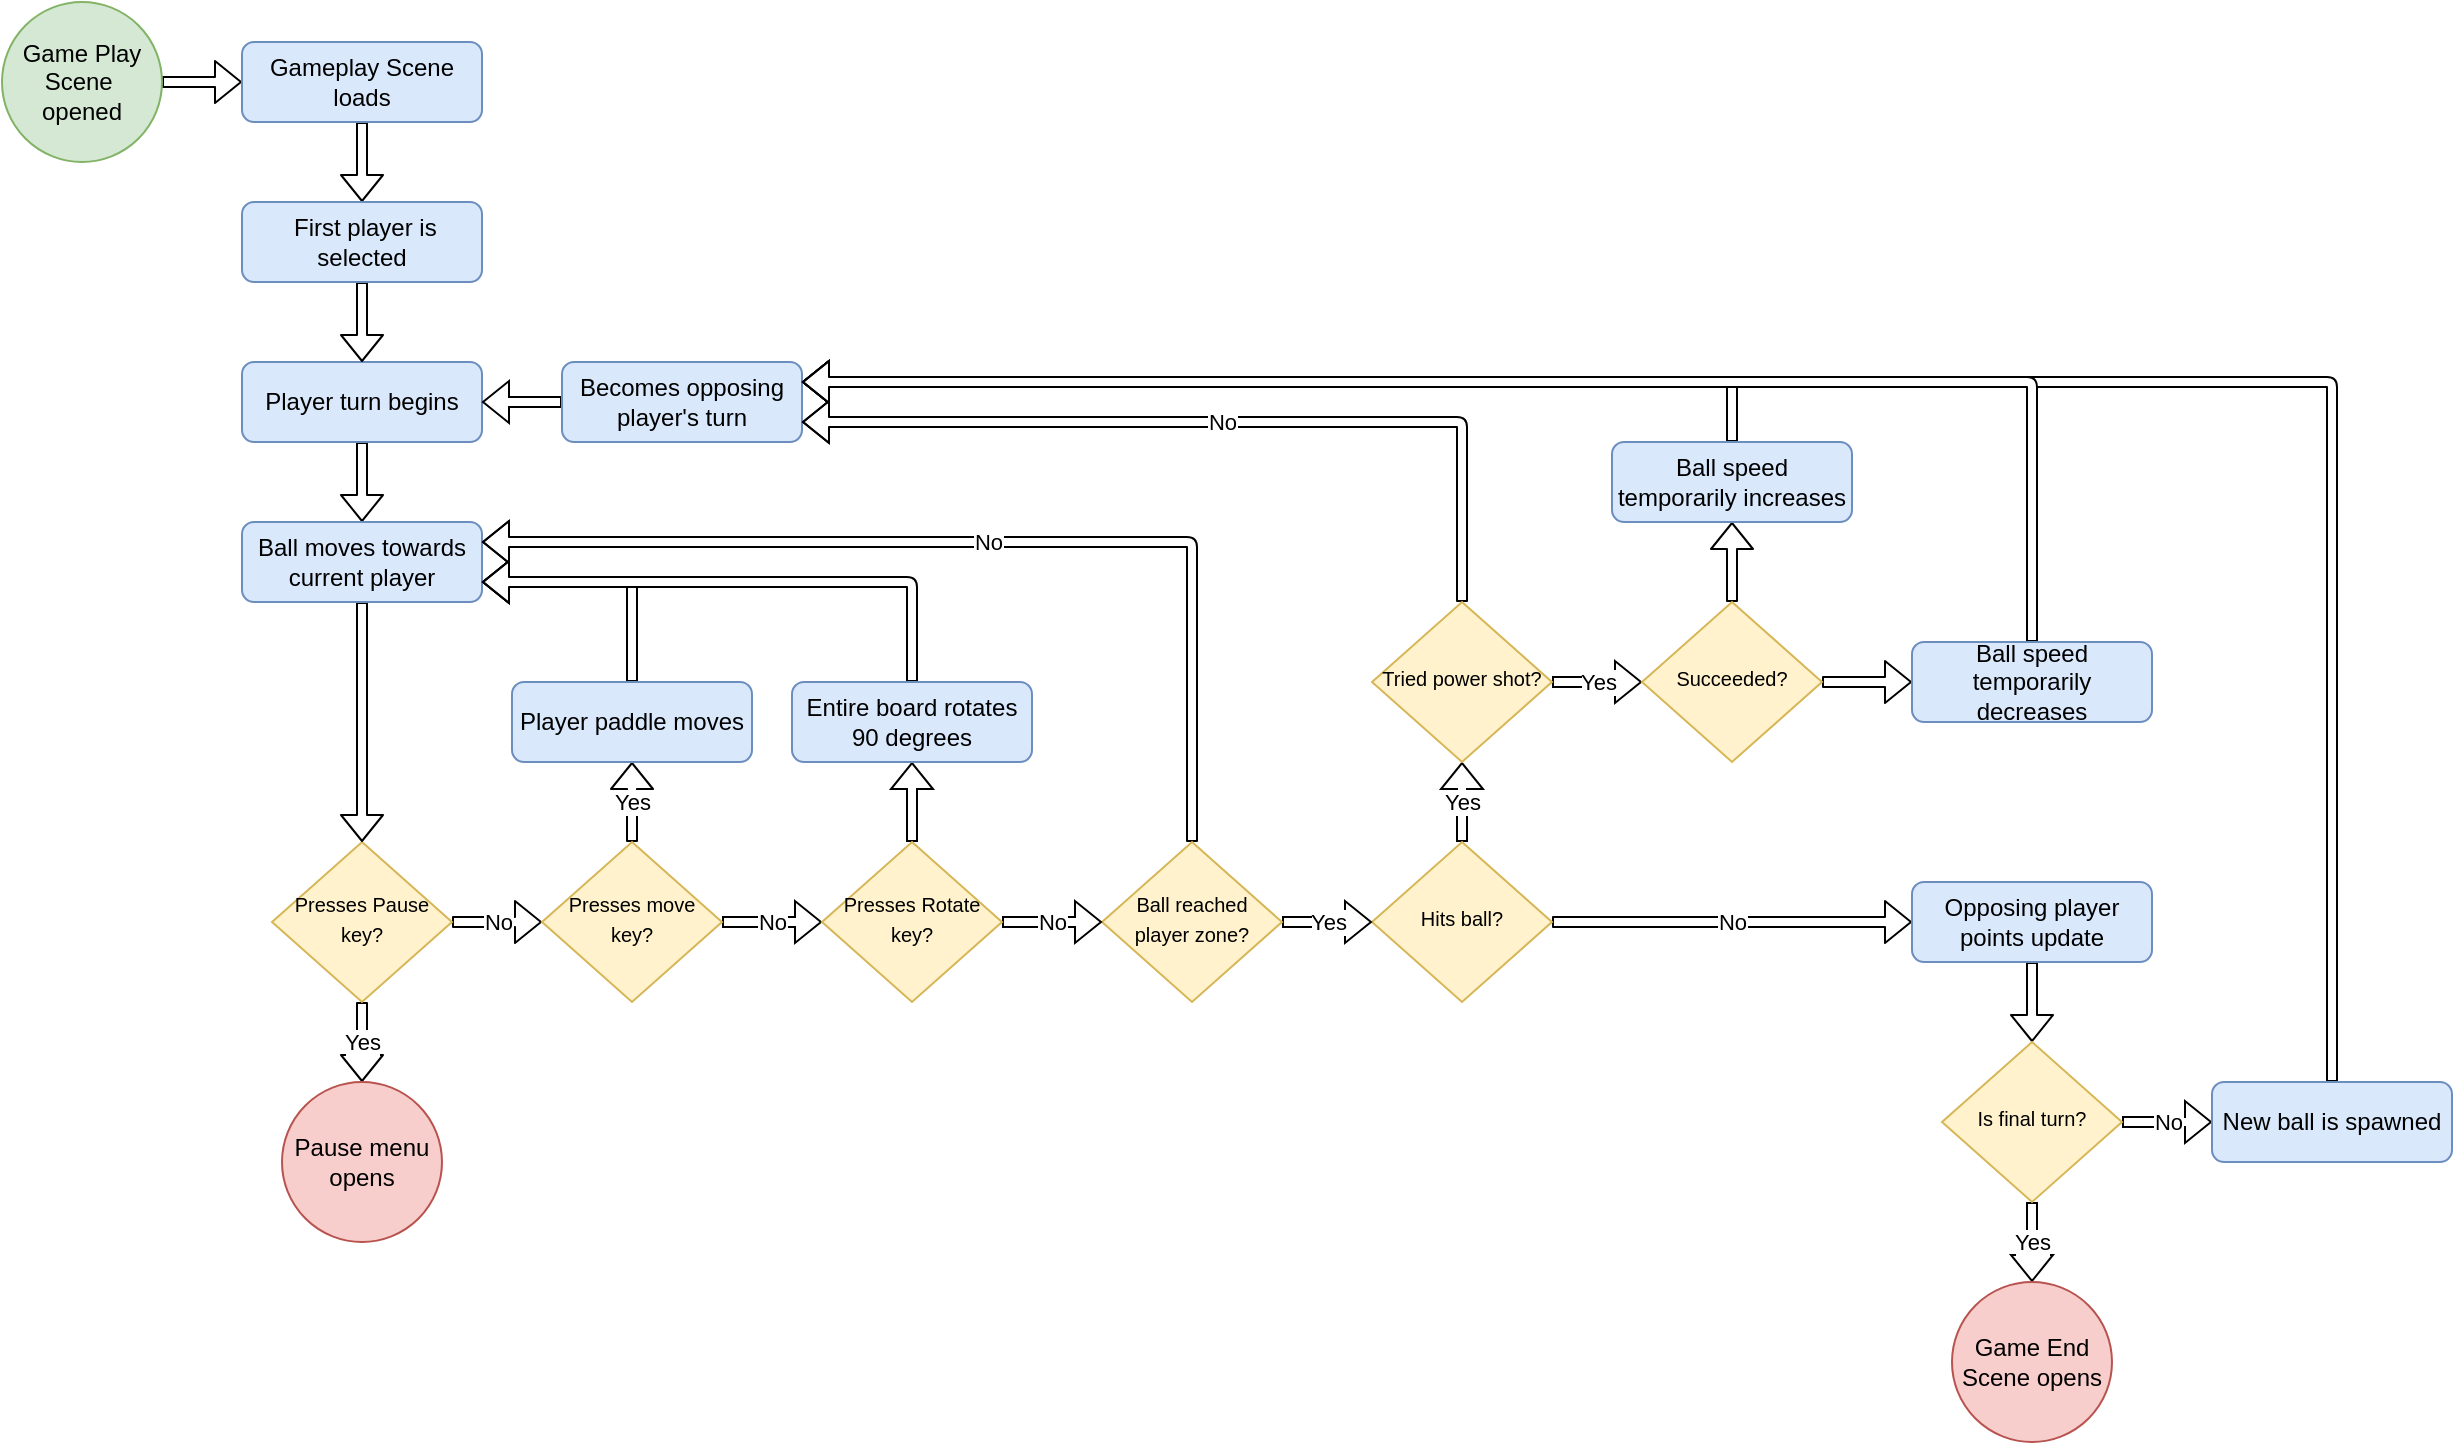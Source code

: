 <mxfile version="20.3.0" type="github">
  <diagram id="C5RBs43oDa-KdzZeNtuy" name="Page-1">
    <mxGraphModel dx="1673" dy="896" grid="1" gridSize="10" guides="1" tooltips="1" connect="1" arrows="1" fold="1" page="1" pageScale="1" pageWidth="827" pageHeight="1169" math="0" shadow="0">
      <root>
        <mxCell id="WIyWlLk6GJQsqaUBKTNV-0" />
        <mxCell id="WIyWlLk6GJQsqaUBKTNV-1" parent="WIyWlLk6GJQsqaUBKTNV-0" />
        <mxCell id="w46rc9Ggta0nKSejpY7C-8" style="edgeStyle=orthogonalEdgeStyle;rounded=1;orthogonalLoop=1;jettySize=auto;html=1;exitX=1;exitY=0.5;exitDx=0;exitDy=0;shape=flexArrow;endSize=4;width=5;endWidth=15;fillColor=default;" parent="WIyWlLk6GJQsqaUBKTNV-1" source="w46rc9Ggta0nKSejpY7C-0" target="w46rc9Ggta0nKSejpY7C-7" edge="1">
          <mxGeometry relative="1" as="geometry" />
        </mxCell>
        <mxCell id="w46rc9Ggta0nKSejpY7C-0" value="Game Play Scene&amp;nbsp;&lt;br&gt;opened" style="ellipse;whiteSpace=wrap;html=1;aspect=fixed;fillColor=#d5e8d4;strokeColor=#82b366;" parent="WIyWlLk6GJQsqaUBKTNV-1" vertex="1">
          <mxGeometry x="40" y="60" width="80" height="80" as="geometry" />
        </mxCell>
        <mxCell id="NA5cMDwMh_C78hmzZWPd-11" value="Yes" style="edgeStyle=orthogonalEdgeStyle;rounded=0;orthogonalLoop=1;jettySize=auto;html=1;shape=flexArrow;fillColor=default;endSize=4;width=5;endWidth=15;" parent="WIyWlLk6GJQsqaUBKTNV-1" source="w46rc9Ggta0nKSejpY7C-5" target="NA5cMDwMh_C78hmzZWPd-10" edge="1">
          <mxGeometry relative="1" as="geometry" />
        </mxCell>
        <mxCell id="NA5cMDwMh_C78hmzZWPd-22" value="No" style="edgeStyle=orthogonalEdgeStyle;rounded=1;orthogonalLoop=1;jettySize=auto;html=1;exitX=1;exitY=0.5;exitDx=0;exitDy=0;entryX=0;entryY=0.5;entryDx=0;entryDy=0;shape=flexArrow;endSize=4;width=5;endWidth=15;fillColor=default;" parent="WIyWlLk6GJQsqaUBKTNV-1" source="w46rc9Ggta0nKSejpY7C-5" target="Tm4pH8bPhfzeuyTJ1Fgy-13" edge="1">
          <mxGeometry relative="1" as="geometry" />
        </mxCell>
        <mxCell id="w46rc9Ggta0nKSejpY7C-5" value="&lt;span style=&quot;font-size: 10px&quot;&gt;Hits ball?&lt;/span&gt;" style="rhombus;whiteSpace=wrap;html=1;shadow=0;fontFamily=Helvetica;fontSize=12;align=center;strokeWidth=1;spacing=6;spacingTop=-4;fillColor=#fff2cc;strokeColor=#d6b656;" parent="WIyWlLk6GJQsqaUBKTNV-1" vertex="1">
          <mxGeometry x="725" y="480" width="90" height="80" as="geometry" />
        </mxCell>
        <mxCell id="Tm4pH8bPhfzeuyTJ1Fgy-6" value="" style="edgeStyle=orthogonalEdgeStyle;rounded=1;orthogonalLoop=1;jettySize=auto;html=1;shape=flexArrow;endSize=4;width=5;endWidth=15;fillColor=default;" parent="WIyWlLk6GJQsqaUBKTNV-1" source="w46rc9Ggta0nKSejpY7C-7" target="Tm4pH8bPhfzeuyTJ1Fgy-4" edge="1">
          <mxGeometry relative="1" as="geometry" />
        </mxCell>
        <mxCell id="w46rc9Ggta0nKSejpY7C-7" value="&lt;font style=&quot;font-size: 12px&quot;&gt;Gameplay Scene loads&lt;/font&gt;" style="rounded=1;whiteSpace=wrap;html=1;fillColor=#dae8fc;strokeColor=#6c8ebf;" parent="WIyWlLk6GJQsqaUBKTNV-1" vertex="1">
          <mxGeometry x="160" y="80" width="120" height="40" as="geometry" />
        </mxCell>
        <mxCell id="Tm4pH8bPhfzeuyTJ1Fgy-17" value="" style="edgeStyle=orthogonalEdgeStyle;rounded=1;orthogonalLoop=1;jettySize=auto;html=1;shape=flexArrow;endSize=4;width=5;endWidth=15;fillColor=default;" parent="WIyWlLk6GJQsqaUBKTNV-1" source="w46rc9Ggta0nKSejpY7C-31" target="Tm4pH8bPhfzeuyTJ1Fgy-16" edge="1">
          <mxGeometry relative="1" as="geometry" />
        </mxCell>
        <mxCell id="w46rc9Ggta0nKSejpY7C-31" value="Player turn begins" style="rounded=1;whiteSpace=wrap;html=1;fillColor=#dae8fc;strokeColor=#6c8ebf;" parent="WIyWlLk6GJQsqaUBKTNV-1" vertex="1">
          <mxGeometry x="160" y="240" width="120" height="40" as="geometry" />
        </mxCell>
        <mxCell id="Tm4pH8bPhfzeuyTJ1Fgy-42" style="edgeStyle=orthogonalEdgeStyle;rounded=0;orthogonalLoop=1;jettySize=auto;html=1;exitX=0;exitY=0.5;exitDx=0;exitDy=0;entryX=1;entryY=0.5;entryDx=0;entryDy=0;shape=flexArrow;endSize=4;width=5;endWidth=15;" parent="WIyWlLk6GJQsqaUBKTNV-1" source="Tm4pH8bPhfzeuyTJ1Fgy-0" target="w46rc9Ggta0nKSejpY7C-31" edge="1">
          <mxGeometry relative="1" as="geometry" />
        </mxCell>
        <mxCell id="Tm4pH8bPhfzeuyTJ1Fgy-0" value="Becomes opposing player&#39;s turn" style="rounded=1;whiteSpace=wrap;html=1;fillColor=#dae8fc;strokeColor=#6c8ebf;" parent="WIyWlLk6GJQsqaUBKTNV-1" vertex="1">
          <mxGeometry x="320" y="240" width="120" height="40" as="geometry" />
        </mxCell>
        <mxCell id="Tm4pH8bPhfzeuyTJ1Fgy-7" value="" style="edgeStyle=orthogonalEdgeStyle;rounded=1;orthogonalLoop=1;jettySize=auto;html=1;shape=flexArrow;endSize=4;width=5;endWidth=15;fillColor=default;" parent="WIyWlLk6GJQsqaUBKTNV-1" source="Tm4pH8bPhfzeuyTJ1Fgy-4" target="w46rc9Ggta0nKSejpY7C-31" edge="1">
          <mxGeometry relative="1" as="geometry" />
        </mxCell>
        <mxCell id="Tm4pH8bPhfzeuyTJ1Fgy-4" value="&lt;font style=&quot;font-size: 12px&quot;&gt;&amp;nbsp;First player is selected&lt;/font&gt;" style="rounded=1;whiteSpace=wrap;html=1;fillColor=#dae8fc;strokeColor=#6c8ebf;" parent="WIyWlLk6GJQsqaUBKTNV-1" vertex="1">
          <mxGeometry x="160" y="160" width="120" height="40" as="geometry" />
        </mxCell>
        <mxCell id="Tm4pH8bPhfzeuyTJ1Fgy-10" value="Yes" style="edgeStyle=orthogonalEdgeStyle;rounded=1;orthogonalLoop=1;jettySize=auto;html=1;exitX=0.5;exitY=1;exitDx=0;exitDy=0;shape=flexArrow;endSize=4;width=5;endWidth=15;fillColor=default;" parent="WIyWlLk6GJQsqaUBKTNV-1" source="Tm4pH8bPhfzeuyTJ1Fgy-8" target="Tm4pH8bPhfzeuyTJ1Fgy-9" edge="1">
          <mxGeometry relative="1" as="geometry" />
        </mxCell>
        <mxCell id="Tm4pH8bPhfzeuyTJ1Fgy-27" value="No" style="edgeStyle=orthogonalEdgeStyle;rounded=1;orthogonalLoop=1;jettySize=auto;html=1;exitX=1;exitY=0.5;exitDx=0;exitDy=0;entryX=0;entryY=0.5;entryDx=0;entryDy=0;shape=flexArrow;endSize=4;width=5;endWidth=15;fillColor=default;" parent="WIyWlLk6GJQsqaUBKTNV-1" source="Tm4pH8bPhfzeuyTJ1Fgy-8" target="Tm4pH8bPhfzeuyTJ1Fgy-25" edge="1">
          <mxGeometry relative="1" as="geometry" />
        </mxCell>
        <mxCell id="Tm4pH8bPhfzeuyTJ1Fgy-8" value="&lt;span style=&quot;font-size: 10px&quot;&gt;Presses Pause key?&lt;/span&gt;" style="rhombus;whiteSpace=wrap;html=1;shadow=0;fontFamily=Helvetica;fontSize=12;align=center;strokeWidth=1;spacing=6;spacingTop=-4;fillColor=#fff2cc;strokeColor=#d6b656;" parent="WIyWlLk6GJQsqaUBKTNV-1" vertex="1">
          <mxGeometry x="175" y="480" width="90" height="80" as="geometry" />
        </mxCell>
        <mxCell id="Tm4pH8bPhfzeuyTJ1Fgy-9" value="Pause menu opens" style="ellipse;whiteSpace=wrap;html=1;aspect=fixed;fillColor=#f8cecc;strokeColor=#b85450;" parent="WIyWlLk6GJQsqaUBKTNV-1" vertex="1">
          <mxGeometry x="180" y="600" width="80" height="80" as="geometry" />
        </mxCell>
        <mxCell id="Tm4pH8bPhfzeuyTJ1Fgy-21" value="" style="edgeStyle=orthogonalEdgeStyle;rounded=1;orthogonalLoop=1;jettySize=auto;html=1;shape=flexArrow;endSize=4;width=5;endWidth=15;fillColor=default;" parent="WIyWlLk6GJQsqaUBKTNV-1" source="Tm4pH8bPhfzeuyTJ1Fgy-13" target="Tm4pH8bPhfzeuyTJ1Fgy-20" edge="1">
          <mxGeometry relative="1" as="geometry" />
        </mxCell>
        <mxCell id="Tm4pH8bPhfzeuyTJ1Fgy-13" value="Opposing player points update" style="rounded=1;whiteSpace=wrap;html=1;fillColor=#dae8fc;strokeColor=#6c8ebf;" parent="WIyWlLk6GJQsqaUBKTNV-1" vertex="1">
          <mxGeometry x="995" y="500" width="120" height="40" as="geometry" />
        </mxCell>
        <mxCell id="Tm4pH8bPhfzeuyTJ1Fgy-18" style="edgeStyle=orthogonalEdgeStyle;rounded=1;orthogonalLoop=1;jettySize=auto;html=1;exitX=0.5;exitY=1;exitDx=0;exitDy=0;entryX=0.5;entryY=0;entryDx=0;entryDy=0;shape=flexArrow;endSize=4;width=5;endWidth=15;fillColor=default;" parent="WIyWlLk6GJQsqaUBKTNV-1" source="Tm4pH8bPhfzeuyTJ1Fgy-16" target="Tm4pH8bPhfzeuyTJ1Fgy-8" edge="1">
          <mxGeometry relative="1" as="geometry">
            <mxPoint x="220" y="400" as="targetPoint" />
          </mxGeometry>
        </mxCell>
        <mxCell id="Tm4pH8bPhfzeuyTJ1Fgy-16" value="Ball moves towards current player" style="rounded=1;whiteSpace=wrap;html=1;fillColor=#dae8fc;strokeColor=#6c8ebf;" parent="WIyWlLk6GJQsqaUBKTNV-1" vertex="1">
          <mxGeometry x="160" y="320" width="120" height="40" as="geometry" />
        </mxCell>
        <mxCell id="Tm4pH8bPhfzeuyTJ1Fgy-24" value="Yes" style="edgeStyle=orthogonalEdgeStyle;rounded=0;orthogonalLoop=1;jettySize=auto;html=1;shape=flexArrow;fillColor=default;endSize=4;width=5;endWidth=15;" parent="WIyWlLk6GJQsqaUBKTNV-1" source="Tm4pH8bPhfzeuyTJ1Fgy-20" target="Tm4pH8bPhfzeuyTJ1Fgy-23" edge="1">
          <mxGeometry relative="1" as="geometry" />
        </mxCell>
        <mxCell id="Tm4pH8bPhfzeuyTJ1Fgy-40" value="No" style="edgeStyle=orthogonalEdgeStyle;rounded=0;orthogonalLoop=1;jettySize=auto;html=1;shape=flexArrow;fillColor=default;endSize=4;width=5;endWidth=15;" parent="WIyWlLk6GJQsqaUBKTNV-1" source="Tm4pH8bPhfzeuyTJ1Fgy-20" target="Tm4pH8bPhfzeuyTJ1Fgy-38" edge="1">
          <mxGeometry relative="1" as="geometry" />
        </mxCell>
        <mxCell id="Tm4pH8bPhfzeuyTJ1Fgy-20" value="&lt;span style=&quot;font-size: 10px&quot;&gt;Is final turn?&lt;/span&gt;" style="rhombus;whiteSpace=wrap;html=1;shadow=0;fontFamily=Helvetica;fontSize=12;align=center;strokeWidth=1;spacing=6;spacingTop=-4;fillColor=#fff2cc;strokeColor=#d6b656;" parent="WIyWlLk6GJQsqaUBKTNV-1" vertex="1">
          <mxGeometry x="1010" y="580" width="90" height="80" as="geometry" />
        </mxCell>
        <mxCell id="Tm4pH8bPhfzeuyTJ1Fgy-23" value="Game End Scene opens" style="ellipse;whiteSpace=wrap;html=1;aspect=fixed;fillColor=#f8cecc;strokeColor=#b85450;" parent="WIyWlLk6GJQsqaUBKTNV-1" vertex="1">
          <mxGeometry x="1015" y="700" width="80" height="80" as="geometry" />
        </mxCell>
        <mxCell id="Tm4pH8bPhfzeuyTJ1Fgy-26" value="Yes" style="edgeStyle=orthogonalEdgeStyle;rounded=1;orthogonalLoop=1;jettySize=auto;html=1;exitX=0.5;exitY=0;exitDx=0;exitDy=0;entryX=0.5;entryY=1;entryDx=0;entryDy=0;shape=flexArrow;endSize=4;width=5;endWidth=15;fillColor=default;" parent="WIyWlLk6GJQsqaUBKTNV-1" source="Tm4pH8bPhfzeuyTJ1Fgy-25" target="NA5cMDwMh_C78hmzZWPd-4" edge="1">
          <mxGeometry relative="1" as="geometry">
            <mxPoint x="355" y="440" as="targetPoint" />
          </mxGeometry>
        </mxCell>
        <mxCell id="NA5cMDwMh_C78hmzZWPd-1" value="No" style="edgeStyle=orthogonalEdgeStyle;rounded=0;orthogonalLoop=1;jettySize=auto;html=1;exitX=1;exitY=0.5;exitDx=0;exitDy=0;shape=flexArrow;fillColor=default;endSize=4;width=5;endWidth=15;" parent="WIyWlLk6GJQsqaUBKTNV-1" source="Tm4pH8bPhfzeuyTJ1Fgy-25" target="NA5cMDwMh_C78hmzZWPd-0" edge="1">
          <mxGeometry relative="1" as="geometry" />
        </mxCell>
        <mxCell id="Tm4pH8bPhfzeuyTJ1Fgy-25" value="&lt;span style=&quot;font-size: 10px&quot;&gt;Presses move key?&lt;/span&gt;" style="rhombus;whiteSpace=wrap;html=1;shadow=0;fontFamily=Helvetica;fontSize=12;align=center;strokeWidth=1;spacing=6;spacingTop=-4;fillColor=#fff2cc;strokeColor=#d6b656;" parent="WIyWlLk6GJQsqaUBKTNV-1" vertex="1">
          <mxGeometry x="310" y="480" width="90" height="80" as="geometry" />
        </mxCell>
        <mxCell id="Tm4pH8bPhfzeuyTJ1Fgy-33" value="Yes" style="edgeStyle=orthogonalEdgeStyle;rounded=0;orthogonalLoop=1;jettySize=auto;html=1;shape=flexArrow;fillColor=default;endSize=4;width=5;endWidth=15;" parent="WIyWlLk6GJQsqaUBKTNV-1" source="Tm4pH8bPhfzeuyTJ1Fgy-31" target="w46rc9Ggta0nKSejpY7C-5" edge="1">
          <mxGeometry relative="1" as="geometry" />
        </mxCell>
        <mxCell id="Tm4pH8bPhfzeuyTJ1Fgy-34" value="No" style="edgeStyle=orthogonalEdgeStyle;rounded=1;orthogonalLoop=1;jettySize=auto;html=1;exitX=0.5;exitY=0;exitDx=0;exitDy=0;entryX=1;entryY=0.25;entryDx=0;entryDy=0;shape=flexArrow;endSize=4;width=5;endWidth=15;fillColor=default;" parent="WIyWlLk6GJQsqaUBKTNV-1" source="Tm4pH8bPhfzeuyTJ1Fgy-31" target="Tm4pH8bPhfzeuyTJ1Fgy-16" edge="1">
          <mxGeometry relative="1" as="geometry" />
        </mxCell>
        <mxCell id="Tm4pH8bPhfzeuyTJ1Fgy-31" value="&lt;span style=&quot;font-size: 10px&quot;&gt;Ball reached player zone?&lt;/span&gt;" style="rhombus;whiteSpace=wrap;html=1;shadow=0;fontFamily=Helvetica;fontSize=12;align=center;strokeWidth=1;spacing=6;spacingTop=-4;fillColor=#fff2cc;strokeColor=#d6b656;" parent="WIyWlLk6GJQsqaUBKTNV-1" vertex="1">
          <mxGeometry x="590" y="480" width="90" height="80" as="geometry" />
        </mxCell>
        <mxCell id="Tm4pH8bPhfzeuyTJ1Fgy-41" style="edgeStyle=orthogonalEdgeStyle;rounded=1;orthogonalLoop=1;jettySize=auto;html=1;entryX=1;entryY=0.25;entryDx=0;entryDy=0;exitX=0.5;exitY=0;exitDx=0;exitDy=0;shape=flexArrow;endSize=4;width=5;endWidth=15;fillColor=default;" parent="WIyWlLk6GJQsqaUBKTNV-1" source="Tm4pH8bPhfzeuyTJ1Fgy-38" target="Tm4pH8bPhfzeuyTJ1Fgy-0" edge="1">
          <mxGeometry relative="1" as="geometry">
            <Array as="points">
              <mxPoint x="1205" y="250" />
            </Array>
            <mxPoint x="580" y="250" as="targetPoint" />
          </mxGeometry>
        </mxCell>
        <mxCell id="Tm4pH8bPhfzeuyTJ1Fgy-38" value="New ball is spawned" style="rounded=1;whiteSpace=wrap;html=1;fillColor=#dae8fc;strokeColor=#6c8ebf;" parent="WIyWlLk6GJQsqaUBKTNV-1" vertex="1">
          <mxGeometry x="1145" y="600" width="120" height="40" as="geometry" />
        </mxCell>
        <mxCell id="NA5cMDwMh_C78hmzZWPd-2" value="No" style="edgeStyle=orthogonalEdgeStyle;rounded=0;orthogonalLoop=1;jettySize=auto;html=1;exitX=1;exitY=0.5;exitDx=0;exitDy=0;entryX=0;entryY=0.5;entryDx=0;entryDy=0;shape=flexArrow;fillColor=default;endSize=4;width=5;endWidth=15;" parent="WIyWlLk6GJQsqaUBKTNV-1" source="NA5cMDwMh_C78hmzZWPd-0" target="Tm4pH8bPhfzeuyTJ1Fgy-31" edge="1">
          <mxGeometry relative="1" as="geometry" />
        </mxCell>
        <mxCell id="NA5cMDwMh_C78hmzZWPd-6" value="" style="edgeStyle=orthogonalEdgeStyle;rounded=0;orthogonalLoop=1;jettySize=auto;html=1;shape=flexArrow;endSize=4;width=5;endWidth=15;" parent="WIyWlLk6GJQsqaUBKTNV-1" source="NA5cMDwMh_C78hmzZWPd-0" target="NA5cMDwMh_C78hmzZWPd-5" edge="1">
          <mxGeometry relative="1" as="geometry" />
        </mxCell>
        <mxCell id="NA5cMDwMh_C78hmzZWPd-0" value="&lt;span style=&quot;font-size: 10px&quot;&gt;Presses Rotate key?&lt;/span&gt;" style="rhombus;whiteSpace=wrap;html=1;shadow=0;fontFamily=Helvetica;fontSize=12;align=center;strokeWidth=1;spacing=6;spacingTop=-4;fillColor=#fff2cc;strokeColor=#d6b656;" parent="WIyWlLk6GJQsqaUBKTNV-1" vertex="1">
          <mxGeometry x="450" y="480" width="90" height="80" as="geometry" />
        </mxCell>
        <mxCell id="NA5cMDwMh_C78hmzZWPd-7" style="edgeStyle=orthogonalEdgeStyle;rounded=1;orthogonalLoop=1;jettySize=auto;html=1;exitX=0.5;exitY=0;exitDx=0;exitDy=0;entryX=1;entryY=0.75;entryDx=0;entryDy=0;shape=flexArrow;endSize=4;width=5;endWidth=15;fillColor=default;" parent="WIyWlLk6GJQsqaUBKTNV-1" source="NA5cMDwMh_C78hmzZWPd-4" target="Tm4pH8bPhfzeuyTJ1Fgy-16" edge="1">
          <mxGeometry relative="1" as="geometry" />
        </mxCell>
        <mxCell id="NA5cMDwMh_C78hmzZWPd-4" value="Player paddle moves" style="rounded=1;whiteSpace=wrap;html=1;fillColor=#dae8fc;strokeColor=#6c8ebf;" parent="WIyWlLk6GJQsqaUBKTNV-1" vertex="1">
          <mxGeometry x="295" y="400" width="120" height="40" as="geometry" />
        </mxCell>
        <mxCell id="NA5cMDwMh_C78hmzZWPd-8" style="edgeStyle=orthogonalEdgeStyle;rounded=1;orthogonalLoop=1;jettySize=auto;html=1;exitX=0.5;exitY=0;exitDx=0;exitDy=0;shape=flexArrow;endSize=4;width=5;endWidth=15;fillColor=default;" parent="WIyWlLk6GJQsqaUBKTNV-1" source="NA5cMDwMh_C78hmzZWPd-5" edge="1">
          <mxGeometry relative="1" as="geometry">
            <mxPoint x="280" y="350.0" as="targetPoint" />
            <Array as="points">
              <mxPoint x="495" y="350" />
            </Array>
          </mxGeometry>
        </mxCell>
        <mxCell id="NA5cMDwMh_C78hmzZWPd-5" value="Entire board rotates 90 degrees" style="rounded=1;whiteSpace=wrap;html=1;fillColor=#dae8fc;strokeColor=#6c8ebf;" parent="WIyWlLk6GJQsqaUBKTNV-1" vertex="1">
          <mxGeometry x="435" y="400" width="120" height="40" as="geometry" />
        </mxCell>
        <mxCell id="NA5cMDwMh_C78hmzZWPd-13" value="Yes" style="edgeStyle=orthogonalEdgeStyle;rounded=0;orthogonalLoop=1;jettySize=auto;html=1;shape=flexArrow;fillColor=default;endSize=4;width=5;endWidth=15;" parent="WIyWlLk6GJQsqaUBKTNV-1" source="NA5cMDwMh_C78hmzZWPd-10" target="NA5cMDwMh_C78hmzZWPd-12" edge="1">
          <mxGeometry relative="1" as="geometry" />
        </mxCell>
        <mxCell id="NA5cMDwMh_C78hmzZWPd-14" value="No" style="edgeStyle=orthogonalEdgeStyle;rounded=1;orthogonalLoop=1;jettySize=auto;html=1;exitX=0.5;exitY=0;exitDx=0;exitDy=0;entryX=1;entryY=0.75;entryDx=0;entryDy=0;shape=flexArrow;endSize=4;width=5;endWidth=15;fillColor=default;" parent="WIyWlLk6GJQsqaUBKTNV-1" source="NA5cMDwMh_C78hmzZWPd-10" target="Tm4pH8bPhfzeuyTJ1Fgy-0" edge="1">
          <mxGeometry relative="1" as="geometry" />
        </mxCell>
        <mxCell id="NA5cMDwMh_C78hmzZWPd-10" value="&lt;span style=&quot;font-size: 10px&quot;&gt;Tried power shot?&lt;/span&gt;" style="rhombus;whiteSpace=wrap;html=1;shadow=0;fontFamily=Helvetica;fontSize=12;align=center;strokeWidth=1;spacing=6;spacingTop=-4;fillColor=#fff2cc;strokeColor=#d6b656;" parent="WIyWlLk6GJQsqaUBKTNV-1" vertex="1">
          <mxGeometry x="725" y="360" width="90" height="80" as="geometry" />
        </mxCell>
        <mxCell id="NA5cMDwMh_C78hmzZWPd-18" value="" style="edgeStyle=orthogonalEdgeStyle;rounded=1;orthogonalLoop=1;jettySize=auto;html=1;shape=flexArrow;endSize=4;width=5;endWidth=15;fillColor=default;" parent="WIyWlLk6GJQsqaUBKTNV-1" source="NA5cMDwMh_C78hmzZWPd-12" target="NA5cMDwMh_C78hmzZWPd-15" edge="1">
          <mxGeometry relative="1" as="geometry" />
        </mxCell>
        <mxCell id="NA5cMDwMh_C78hmzZWPd-19" value="" style="edgeStyle=orthogonalEdgeStyle;rounded=1;orthogonalLoop=1;jettySize=auto;html=1;shape=flexArrow;endSize=4;width=5;endWidth=15;fillColor=default;" parent="WIyWlLk6GJQsqaUBKTNV-1" source="NA5cMDwMh_C78hmzZWPd-12" target="NA5cMDwMh_C78hmzZWPd-16" edge="1">
          <mxGeometry relative="1" as="geometry" />
        </mxCell>
        <mxCell id="NA5cMDwMh_C78hmzZWPd-12" value="&lt;span style=&quot;font-size: 10px&quot;&gt;Succeeded?&lt;/span&gt;" style="rhombus;whiteSpace=wrap;html=1;shadow=0;fontFamily=Helvetica;fontSize=12;align=center;strokeWidth=1;spacing=6;spacingTop=-4;fillColor=#fff2cc;strokeColor=#d6b656;" parent="WIyWlLk6GJQsqaUBKTNV-1" vertex="1">
          <mxGeometry x="860" y="360" width="90" height="80" as="geometry" />
        </mxCell>
        <mxCell id="NA5cMDwMh_C78hmzZWPd-20" style="edgeStyle=orthogonalEdgeStyle;rounded=1;orthogonalLoop=1;jettySize=auto;html=1;exitX=0.5;exitY=0;exitDx=0;exitDy=0;entryX=1;entryY=0.25;entryDx=0;entryDy=0;shape=flexArrow;endSize=4;width=5;endWidth=15;fillColor=default;" parent="WIyWlLk6GJQsqaUBKTNV-1" source="NA5cMDwMh_C78hmzZWPd-15" target="Tm4pH8bPhfzeuyTJ1Fgy-0" edge="1">
          <mxGeometry relative="1" as="geometry" />
        </mxCell>
        <mxCell id="NA5cMDwMh_C78hmzZWPd-15" value="Ball speed temporarily increases" style="rounded=1;whiteSpace=wrap;html=1;fillColor=#dae8fc;strokeColor=#6c8ebf;" parent="WIyWlLk6GJQsqaUBKTNV-1" vertex="1">
          <mxGeometry x="845" y="280" width="120" height="40" as="geometry" />
        </mxCell>
        <mxCell id="NA5cMDwMh_C78hmzZWPd-21" style="edgeStyle=orthogonalEdgeStyle;rounded=1;orthogonalLoop=1;jettySize=auto;html=1;exitX=0.5;exitY=0;exitDx=0;exitDy=0;shape=flexArrow;endSize=4;width=5;endWidth=15;fillColor=default;" parent="WIyWlLk6GJQsqaUBKTNV-1" source="NA5cMDwMh_C78hmzZWPd-16" edge="1">
          <mxGeometry relative="1" as="geometry">
            <mxPoint x="440" y="250" as="targetPoint" />
            <Array as="points">
              <mxPoint x="1055" y="250" />
            </Array>
          </mxGeometry>
        </mxCell>
        <mxCell id="NA5cMDwMh_C78hmzZWPd-16" value="Ball speed temporarily decreases" style="rounded=1;whiteSpace=wrap;html=1;fillColor=#dae8fc;strokeColor=#6c8ebf;" parent="WIyWlLk6GJQsqaUBKTNV-1" vertex="1">
          <mxGeometry x="995" y="380" width="120" height="40" as="geometry" />
        </mxCell>
      </root>
    </mxGraphModel>
  </diagram>
</mxfile>
